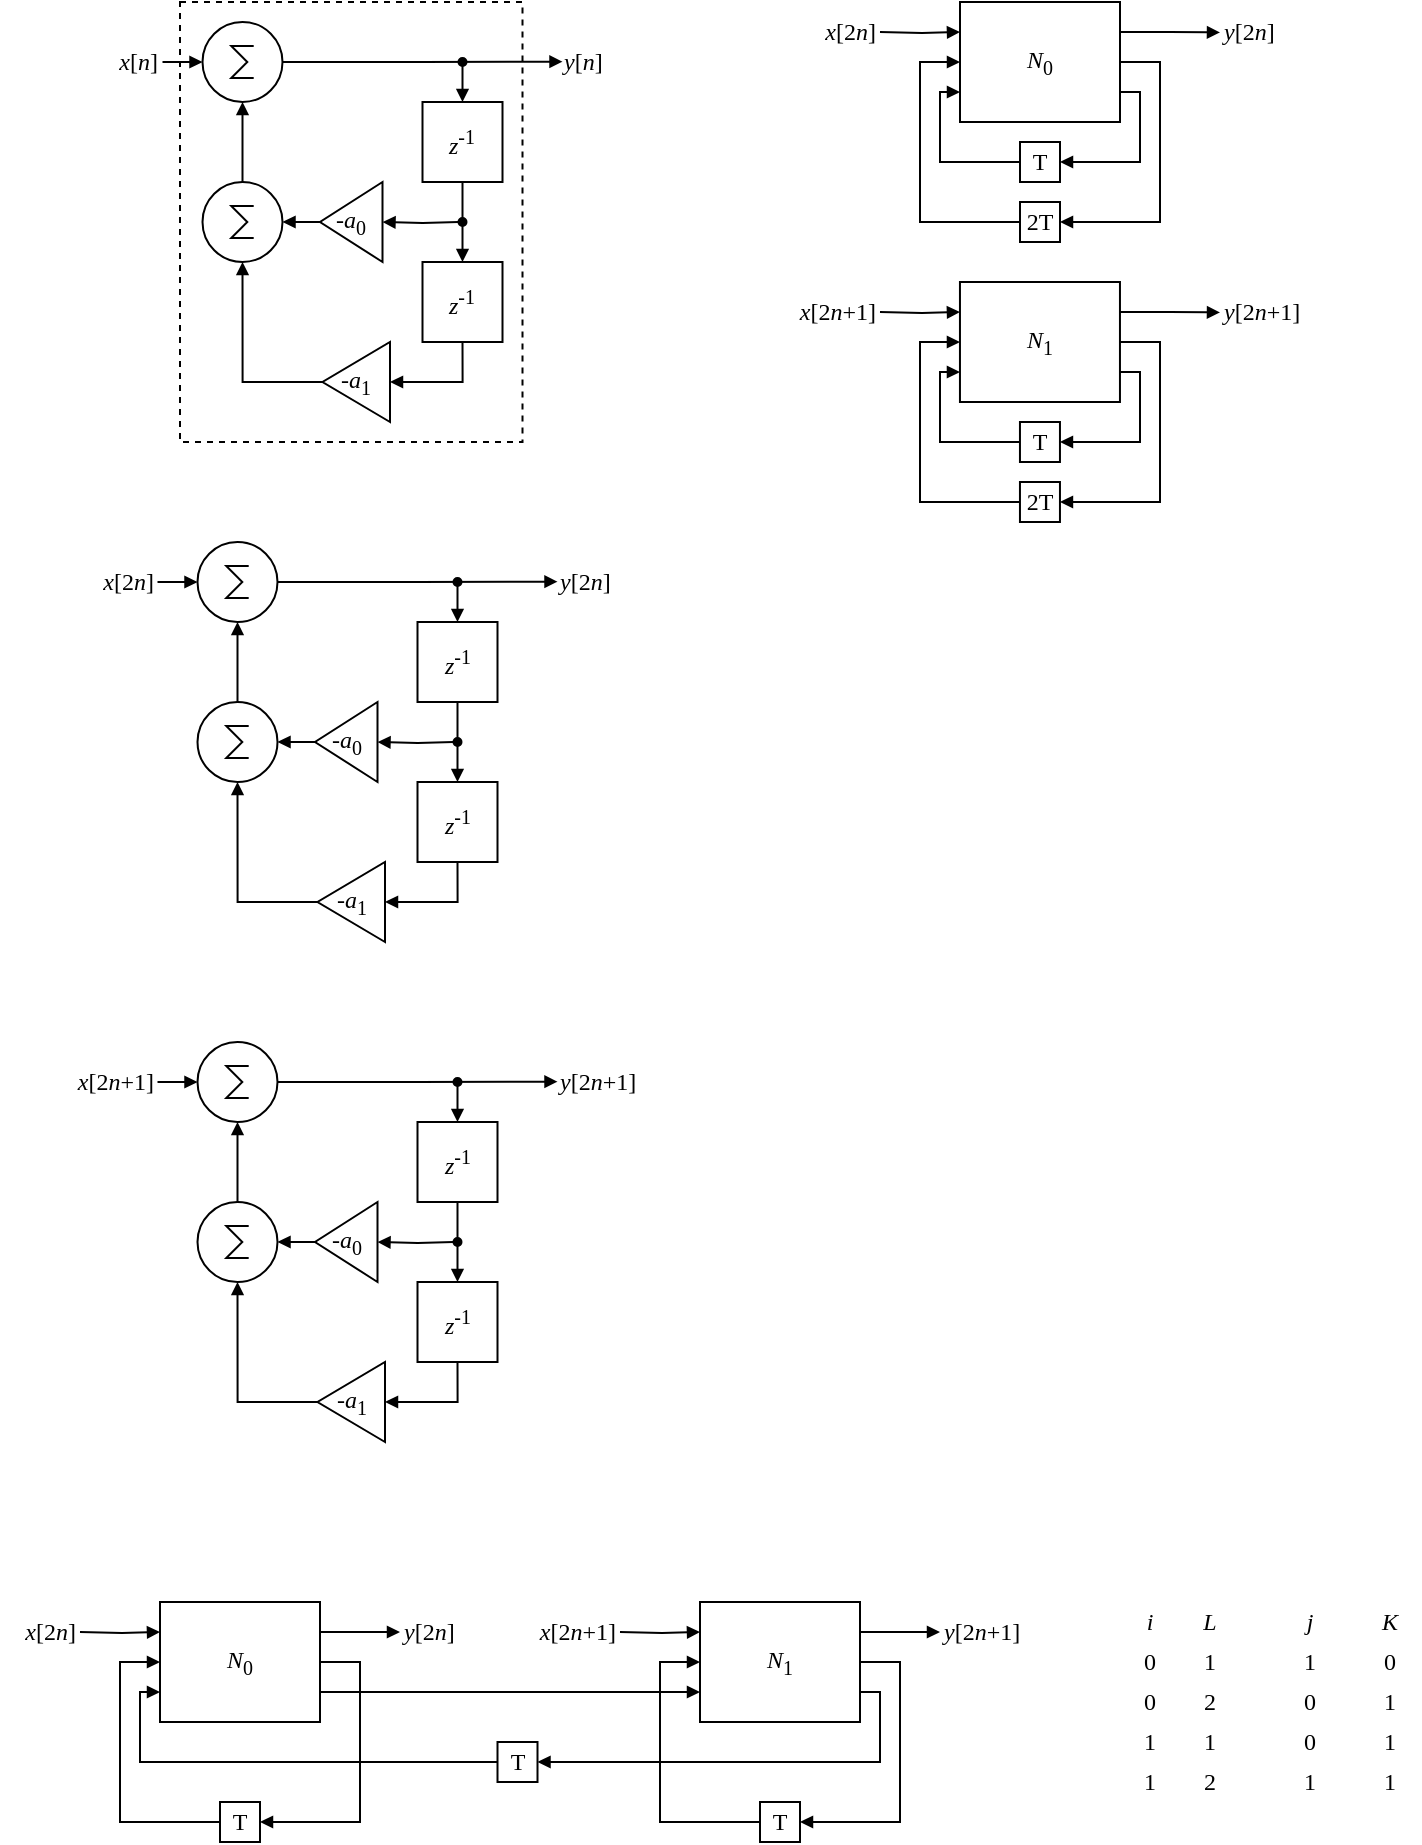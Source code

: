 <mxfile version="20.6.2" type="device"><diagram id="9ECZbM_-QNZM8Tff8JIW" name="Page-1"><mxGraphModel dx="677" dy="420" grid="1" gridSize="10" guides="1" tooltips="1" connect="1" arrows="1" fold="1" page="1" pageScale="1" pageWidth="827" pageHeight="1169" math="0" shadow="0"><root><mxCell id="0"/><mxCell id="1" parent="0"/><mxCell id="lQVeoUkttekVX660ztGz-26" value="" style="rounded=0;whiteSpace=wrap;html=1;fontFamily=Times New Roman;dashed=1;fillColor=none;fontStyle=0" parent="1" vertex="1"><mxGeometry x="170" y="40" width="171.25" height="220" as="geometry"/></mxCell><mxCell id="lQVeoUkttekVX660ztGz-17" style="edgeStyle=orthogonalEdgeStyle;rounded=0;orthogonalLoop=1;jettySize=auto;html=1;exitX=1;exitY=0.5;exitDx=0;exitDy=0;entryX=0.5;entryY=0;entryDx=0;entryDy=0;entryPerimeter=0;fontFamily=Times New Roman;endArrow=block;endFill=1;endSize=4;" parent="1" edge="1"><mxGeometry relative="1" as="geometry"><mxPoint x="380" y="210" as="sourcePoint"/></mxGeometry></mxCell><mxCell id="lQVeoUkttekVX660ztGz-22" style="edgeStyle=orthogonalEdgeStyle;rounded=0;orthogonalLoop=1;jettySize=auto;html=1;entryX=0;entryY=0.5;entryDx=0;entryDy=0;fontFamily=Times New Roman;endArrow=block;endFill=1;endSize=4;startArrow=none;startFill=0;startSize=4;entryPerimeter=0;fontStyle=0" parent="1" target="r8O10wfqFWjREUCrx11Q-26" edge="1"><mxGeometry relative="1" as="geometry"><mxPoint x="161.25" y="70" as="sourcePoint"/><mxPoint x="161.25" y="70.0" as="targetPoint"/></mxGeometry></mxCell><mxCell id="lQVeoUkttekVX660ztGz-24" value="&lt;font face=&quot;Georgia&quot;&gt;&lt;i&gt;x&lt;/i&gt;[&lt;i&gt;n&lt;/i&gt;]&lt;/font&gt;" style="text;html=1;strokeColor=none;fillColor=none;align=right;verticalAlign=middle;whiteSpace=wrap;rounded=0;fontFamily=Times New Roman;fontStyle=0" parent="1" vertex="1"><mxGeometry x="121.25" y="60" width="40" height="20" as="geometry"/></mxCell><mxCell id="lQVeoUkttekVX660ztGz-25" value="&lt;font face=&quot;Georgia&quot;&gt;&lt;i&gt;y&lt;/i&gt;[&lt;i&gt;n&lt;/i&gt;]&lt;/font&gt;" style="text;html=1;strokeColor=none;fillColor=none;align=left;verticalAlign=middle;whiteSpace=wrap;rounded=0;fontFamily=Times New Roman;fontStyle=0" parent="1" vertex="1"><mxGeometry x="360" y="60" width="40" height="20" as="geometry"/></mxCell><mxCell id="r8O10wfqFWjREUCrx11Q-11" style="edgeStyle=orthogonalEdgeStyle;rounded=0;orthogonalLoop=1;jettySize=auto;html=1;entryX=0;entryY=0.5;entryDx=0;entryDy=0;fontFamily=Times New Roman;endArrow=block;endFill=1;endSize=4;startArrow=oval;startFill=1;startSize=4;fontStyle=0" parent="1" target="r8O10wfqFWjREUCrx11Q-18" edge="1"><mxGeometry relative="1" as="geometry"><mxPoint x="311.25" y="150" as="sourcePoint"/><mxPoint x="151.25" y="260" as="targetPoint"/></mxGeometry></mxCell><mxCell id="r8O10wfqFWjREUCrx11Q-27" style="edgeStyle=orthogonalEdgeStyle;rounded=0;orthogonalLoop=1;jettySize=auto;html=1;exitX=0.5;exitY=0;exitDx=0;exitDy=0;exitPerimeter=0;entryX=0.5;entryY=1;entryDx=0;entryDy=0;entryPerimeter=0;endArrow=block;endFill=1;startSize=4;endSize=4;fontStyle=0" parent="1" source="r8O10wfqFWjREUCrx11Q-16" target="r8O10wfqFWjREUCrx11Q-26" edge="1"><mxGeometry relative="1" as="geometry"/></mxCell><mxCell id="r8O10wfqFWjREUCrx11Q-16" value="" style="verticalLabelPosition=bottom;shadow=0;dashed=0;align=center;html=1;verticalAlign=top;shape=mxgraph.electrical.abstract.sum;fontStyle=0" parent="1" vertex="1"><mxGeometry x="181.25" y="130" width="40" height="40" as="geometry"/></mxCell><mxCell id="r8O10wfqFWjREUCrx11Q-21" style="edgeStyle=orthogonalEdgeStyle;rounded=0;orthogonalLoop=1;jettySize=auto;html=1;exitX=0.5;exitY=1;exitDx=0;exitDy=0;entryX=0.5;entryY=0;entryDx=0;entryDy=0;endArrow=block;endFill=1;endSize=4;startSize=4;fontStyle=0" parent="1" source="r8O10wfqFWjREUCrx11Q-17" target="r8O10wfqFWjREUCrx11Q-20" edge="1"><mxGeometry relative="1" as="geometry"/></mxCell><mxCell id="r8O10wfqFWjREUCrx11Q-17" value="&lt;font face=&quot;Georgia&quot;&gt;&lt;i style=&quot;&quot;&gt;z&lt;/i&gt;&lt;sup style=&quot;&quot;&gt;-1&lt;/sup&gt;&lt;/font&gt;" style="rounded=0;whiteSpace=wrap;html=1;fontStyle=0" parent="1" vertex="1"><mxGeometry x="291.25" y="90" width="40" height="40" as="geometry"/></mxCell><mxCell id="r8O10wfqFWjREUCrx11Q-23" style="edgeStyle=orthogonalEdgeStyle;rounded=0;orthogonalLoop=1;jettySize=auto;html=1;exitX=1;exitY=0.5;exitDx=0;exitDy=0;entryX=1;entryY=0.5;entryDx=0;entryDy=0;entryPerimeter=0;endArrow=block;endFill=1;startSize=4;endSize=4;fontStyle=0" parent="1" source="r8O10wfqFWjREUCrx11Q-18" target="r8O10wfqFWjREUCrx11Q-16" edge="1"><mxGeometry relative="1" as="geometry"/></mxCell><mxCell id="r8O10wfqFWjREUCrx11Q-18" value="&lt;font face=&quot;Georgia&quot;&gt;&lt;i style=&quot;&quot;&gt;-a&lt;/i&gt;&lt;sub style=&quot;&quot;&gt;0&lt;/sub&gt;&lt;/font&gt;" style="triangle;whiteSpace=wrap;html=1;direction=west;fontStyle=0" parent="1" vertex="1"><mxGeometry x="240" y="130" width="31.25" height="40" as="geometry"/></mxCell><mxCell id="r8O10wfqFWjREUCrx11Q-25" style="edgeStyle=orthogonalEdgeStyle;rounded=0;orthogonalLoop=1;jettySize=auto;html=1;exitX=1;exitY=0.5;exitDx=0;exitDy=0;entryX=0.5;entryY=1;entryDx=0;entryDy=0;entryPerimeter=0;endArrow=block;endFill=1;startSize=4;endSize=4;fontStyle=0" parent="1" source="r8O10wfqFWjREUCrx11Q-19" target="r8O10wfqFWjREUCrx11Q-16" edge="1"><mxGeometry relative="1" as="geometry"/></mxCell><mxCell id="r8O10wfqFWjREUCrx11Q-19" value="&lt;font face=&quot;Georgia&quot;&gt;&lt;i style=&quot;&quot;&gt;-a&lt;/i&gt;&lt;sub style=&quot;&quot;&gt;1&lt;/sub&gt;&lt;/font&gt;" style="triangle;whiteSpace=wrap;html=1;direction=west;fontStyle=0" parent="1" vertex="1"><mxGeometry x="241.25" y="210" width="33.75" height="40" as="geometry"/></mxCell><mxCell id="r8O10wfqFWjREUCrx11Q-24" style="edgeStyle=orthogonalEdgeStyle;rounded=0;orthogonalLoop=1;jettySize=auto;html=1;exitX=0.5;exitY=1;exitDx=0;exitDy=0;entryX=0;entryY=0.5;entryDx=0;entryDy=0;endArrow=block;endFill=1;startSize=4;endSize=4;fontStyle=0" parent="1" source="r8O10wfqFWjREUCrx11Q-20" target="r8O10wfqFWjREUCrx11Q-19" edge="1"><mxGeometry relative="1" as="geometry"/></mxCell><mxCell id="r8O10wfqFWjREUCrx11Q-20" value="&lt;font face=&quot;Georgia&quot;&gt;&lt;i style=&quot;&quot;&gt;z&lt;/i&gt;&lt;sup style=&quot;&quot;&gt;-1&lt;/sup&gt;&lt;/font&gt;" style="rounded=0;whiteSpace=wrap;html=1;fontStyle=0" parent="1" vertex="1"><mxGeometry x="291.25" y="170" width="40" height="40" as="geometry"/></mxCell><mxCell id="r8O10wfqFWjREUCrx11Q-28" style="edgeStyle=orthogonalEdgeStyle;rounded=0;orthogonalLoop=1;jettySize=auto;html=1;exitX=1;exitY=0.5;exitDx=0;exitDy=0;exitPerimeter=0;endArrow=block;endFill=1;startSize=4;endSize=4;fontStyle=0" parent="1" source="r8O10wfqFWjREUCrx11Q-26" edge="1"><mxGeometry relative="1" as="geometry"><mxPoint x="361.25" y="69.824" as="targetPoint"/></mxGeometry></mxCell><mxCell id="r8O10wfqFWjREUCrx11Q-26" value="" style="verticalLabelPosition=bottom;shadow=0;dashed=0;align=center;html=1;verticalAlign=top;shape=mxgraph.electrical.abstract.sum;fontStyle=0" parent="1" vertex="1"><mxGeometry x="181.25" y="50" width="40" height="40" as="geometry"/></mxCell><mxCell id="r8O10wfqFWjREUCrx11Q-29" style="edgeStyle=orthogonalEdgeStyle;rounded=0;orthogonalLoop=1;jettySize=auto;html=1;entryX=0.5;entryY=0;entryDx=0;entryDy=0;fontFamily=Times New Roman;endArrow=block;endFill=1;endSize=4;startArrow=oval;startFill=1;startSize=4;fontStyle=0" parent="1" target="r8O10wfqFWjREUCrx11Q-17" edge="1"><mxGeometry relative="1" as="geometry"><mxPoint x="311.25" y="70" as="sourcePoint"/><mxPoint x="281.25" y="160" as="targetPoint"/></mxGeometry></mxCell><mxCell id="r8O10wfqFWjREUCrx11Q-31" style="edgeStyle=orthogonalEdgeStyle;rounded=0;orthogonalLoop=1;jettySize=auto;html=1;entryX=0;entryY=0.5;entryDx=0;entryDy=0;fontFamily=Times New Roman;endArrow=block;endFill=1;endSize=4;startArrow=none;startFill=0;startSize=4;entryPerimeter=0;" parent="1" target="r8O10wfqFWjREUCrx11Q-46" edge="1"><mxGeometry relative="1" as="geometry"><mxPoint x="158.75" y="330" as="sourcePoint"/><mxPoint x="158.75" y="330.0" as="targetPoint"/></mxGeometry></mxCell><mxCell id="r8O10wfqFWjREUCrx11Q-32" value="&lt;font face=&quot;Georgia&quot;&gt;&lt;i style=&quot;&quot;&gt;x&lt;/i&gt;[2&lt;i style=&quot;&quot;&gt;n&lt;/i&gt;]&lt;/font&gt;" style="text;html=1;strokeColor=none;fillColor=none;align=right;verticalAlign=middle;whiteSpace=wrap;rounded=0;fontFamily=Times New Roman;" parent="1" vertex="1"><mxGeometry x="118.75" y="320" width="40" height="20" as="geometry"/></mxCell><mxCell id="r8O10wfqFWjREUCrx11Q-33" value="&lt;font face=&quot;Georgia&quot;&gt;&lt;i&gt;y&lt;/i&gt;[2&lt;i&gt;n&lt;/i&gt;]&lt;/font&gt;" style="text;html=1;strokeColor=none;fillColor=none;align=left;verticalAlign=middle;whiteSpace=wrap;rounded=0;fontFamily=Times New Roman;" parent="1" vertex="1"><mxGeometry x="357.5" y="320" width="40" height="20" as="geometry"/></mxCell><mxCell id="r8O10wfqFWjREUCrx11Q-34" style="edgeStyle=orthogonalEdgeStyle;rounded=0;orthogonalLoop=1;jettySize=auto;html=1;entryX=0;entryY=0.5;entryDx=0;entryDy=0;fontFamily=Times New Roman;endArrow=block;endFill=1;endSize=4;startArrow=oval;startFill=1;startSize=4;" parent="1" target="r8O10wfqFWjREUCrx11Q-40" edge="1"><mxGeometry relative="1" as="geometry"><mxPoint x="308.75" y="410" as="sourcePoint"/><mxPoint x="148.75" y="520" as="targetPoint"/></mxGeometry></mxCell><mxCell id="r8O10wfqFWjREUCrx11Q-35" style="edgeStyle=orthogonalEdgeStyle;rounded=0;orthogonalLoop=1;jettySize=auto;html=1;exitX=0.5;exitY=0;exitDx=0;exitDy=0;exitPerimeter=0;entryX=0.5;entryY=1;entryDx=0;entryDy=0;entryPerimeter=0;endArrow=block;endFill=1;startSize=4;endSize=4;" parent="1" source="r8O10wfqFWjREUCrx11Q-36" target="r8O10wfqFWjREUCrx11Q-46" edge="1"><mxGeometry relative="1" as="geometry"/></mxCell><mxCell id="r8O10wfqFWjREUCrx11Q-36" value="" style="verticalLabelPosition=bottom;shadow=0;dashed=0;align=center;html=1;verticalAlign=top;shape=mxgraph.electrical.abstract.sum;" parent="1" vertex="1"><mxGeometry x="178.75" y="390" width="40" height="40" as="geometry"/></mxCell><mxCell id="r8O10wfqFWjREUCrx11Q-37" style="edgeStyle=orthogonalEdgeStyle;rounded=0;orthogonalLoop=1;jettySize=auto;html=1;exitX=0.5;exitY=1;exitDx=0;exitDy=0;entryX=0.5;entryY=0;entryDx=0;entryDy=0;endArrow=block;endFill=1;endSize=4;startSize=4;" parent="1" source="r8O10wfqFWjREUCrx11Q-38" target="r8O10wfqFWjREUCrx11Q-44" edge="1"><mxGeometry relative="1" as="geometry"/></mxCell><mxCell id="r8O10wfqFWjREUCrx11Q-38" value="&lt;font face=&quot;Georgia&quot;&gt;&lt;i style=&quot;&quot;&gt;z&lt;/i&gt;&lt;sup style=&quot;&quot;&gt;-1&lt;/sup&gt;&lt;/font&gt;" style="rounded=0;whiteSpace=wrap;html=1;" parent="1" vertex="1"><mxGeometry x="288.75" y="350" width="40" height="40" as="geometry"/></mxCell><mxCell id="r8O10wfqFWjREUCrx11Q-39" style="edgeStyle=orthogonalEdgeStyle;rounded=0;orthogonalLoop=1;jettySize=auto;html=1;exitX=1;exitY=0.5;exitDx=0;exitDy=0;entryX=1;entryY=0.5;entryDx=0;entryDy=0;entryPerimeter=0;endArrow=block;endFill=1;startSize=4;endSize=4;" parent="1" source="r8O10wfqFWjREUCrx11Q-40" target="r8O10wfqFWjREUCrx11Q-36" edge="1"><mxGeometry relative="1" as="geometry"/></mxCell><mxCell id="r8O10wfqFWjREUCrx11Q-40" value="&lt;font face=&quot;Georgia&quot;&gt;&lt;i style=&quot;&quot;&gt;-a&lt;/i&gt;&lt;sub style=&quot;&quot;&gt;0&lt;/sub&gt;&lt;/font&gt;" style="triangle;whiteSpace=wrap;html=1;direction=west;" parent="1" vertex="1"><mxGeometry x="237.5" y="390" width="31.25" height="40" as="geometry"/></mxCell><mxCell id="r8O10wfqFWjREUCrx11Q-41" style="edgeStyle=orthogonalEdgeStyle;rounded=0;orthogonalLoop=1;jettySize=auto;html=1;exitX=1;exitY=0.5;exitDx=0;exitDy=0;entryX=0.5;entryY=1;entryDx=0;entryDy=0;entryPerimeter=0;endArrow=block;endFill=1;startSize=4;endSize=4;" parent="1" source="r8O10wfqFWjREUCrx11Q-42" target="r8O10wfqFWjREUCrx11Q-36" edge="1"><mxGeometry relative="1" as="geometry"/></mxCell><mxCell id="r8O10wfqFWjREUCrx11Q-42" value="&lt;font face=&quot;Georgia&quot;&gt;&lt;i style=&quot;&quot;&gt;-a&lt;/i&gt;&lt;sub style=&quot;&quot;&gt;1&lt;/sub&gt;&lt;/font&gt;" style="triangle;whiteSpace=wrap;html=1;direction=west;" parent="1" vertex="1"><mxGeometry x="238.75" y="470" width="33.75" height="40" as="geometry"/></mxCell><mxCell id="r8O10wfqFWjREUCrx11Q-43" style="edgeStyle=orthogonalEdgeStyle;rounded=0;orthogonalLoop=1;jettySize=auto;html=1;exitX=0.5;exitY=1;exitDx=0;exitDy=0;entryX=0;entryY=0.5;entryDx=0;entryDy=0;endArrow=block;endFill=1;startSize=4;endSize=4;" parent="1" source="r8O10wfqFWjREUCrx11Q-44" target="r8O10wfqFWjREUCrx11Q-42" edge="1"><mxGeometry relative="1" as="geometry"/></mxCell><mxCell id="r8O10wfqFWjREUCrx11Q-44" value="&lt;font face=&quot;Georgia&quot;&gt;&lt;i style=&quot;&quot;&gt;z&lt;/i&gt;&lt;sup style=&quot;&quot;&gt;-1&lt;/sup&gt;&lt;/font&gt;" style="rounded=0;whiteSpace=wrap;html=1;" parent="1" vertex="1"><mxGeometry x="288.75" y="430" width="40" height="40" as="geometry"/></mxCell><mxCell id="r8O10wfqFWjREUCrx11Q-45" style="edgeStyle=orthogonalEdgeStyle;rounded=0;orthogonalLoop=1;jettySize=auto;html=1;exitX=1;exitY=0.5;exitDx=0;exitDy=0;exitPerimeter=0;endArrow=block;endFill=1;startSize=4;endSize=4;" parent="1" source="r8O10wfqFWjREUCrx11Q-46" edge="1"><mxGeometry relative="1" as="geometry"><mxPoint x="358.75" y="329.824" as="targetPoint"/></mxGeometry></mxCell><mxCell id="r8O10wfqFWjREUCrx11Q-46" value="" style="verticalLabelPosition=bottom;shadow=0;dashed=0;align=center;html=1;verticalAlign=top;shape=mxgraph.electrical.abstract.sum;" parent="1" vertex="1"><mxGeometry x="178.75" y="310" width="40" height="40" as="geometry"/></mxCell><mxCell id="r8O10wfqFWjREUCrx11Q-47" style="edgeStyle=orthogonalEdgeStyle;rounded=0;orthogonalLoop=1;jettySize=auto;html=1;entryX=0.5;entryY=0;entryDx=0;entryDy=0;fontFamily=Times New Roman;endArrow=block;endFill=1;endSize=4;startArrow=oval;startFill=1;startSize=4;" parent="1" target="r8O10wfqFWjREUCrx11Q-38" edge="1"><mxGeometry relative="1" as="geometry"><mxPoint x="308.75" y="330" as="sourcePoint"/><mxPoint x="278.75" y="420" as="targetPoint"/></mxGeometry></mxCell><mxCell id="r8O10wfqFWjREUCrx11Q-48" style="edgeStyle=orthogonalEdgeStyle;rounded=0;orthogonalLoop=1;jettySize=auto;html=1;entryX=0;entryY=0.5;entryDx=0;entryDy=0;fontFamily=Times New Roman;endArrow=block;endFill=1;endSize=4;startArrow=none;startFill=0;startSize=4;entryPerimeter=0;" parent="1" target="r8O10wfqFWjREUCrx11Q-63" edge="1"><mxGeometry relative="1" as="geometry"><mxPoint x="158.75" y="580" as="sourcePoint"/><mxPoint x="158.75" y="580" as="targetPoint"/></mxGeometry></mxCell><mxCell id="r8O10wfqFWjREUCrx11Q-49" value="&lt;font face=&quot;Georgia&quot;&gt;&lt;i&gt;x&lt;/i&gt;[2&lt;i&gt;n&lt;/i&gt;+1]&lt;/font&gt;" style="text;html=1;strokeColor=none;fillColor=none;align=right;verticalAlign=middle;whiteSpace=wrap;rounded=0;fontFamily=Times New Roman;" parent="1" vertex="1"><mxGeometry x="118.75" y="570" width="40" height="20" as="geometry"/></mxCell><mxCell id="r8O10wfqFWjREUCrx11Q-50" value="&lt;font face=&quot;Georgia&quot;&gt;&lt;i&gt;y&lt;/i&gt;[2&lt;i&gt;n&lt;/i&gt;+1]&lt;/font&gt;" style="text;html=1;strokeColor=none;fillColor=none;align=left;verticalAlign=middle;whiteSpace=wrap;rounded=0;fontFamily=Times New Roman;" parent="1" vertex="1"><mxGeometry x="357.5" y="570" width="40" height="20" as="geometry"/></mxCell><mxCell id="r8O10wfqFWjREUCrx11Q-51" style="edgeStyle=orthogonalEdgeStyle;rounded=0;orthogonalLoop=1;jettySize=auto;html=1;entryX=0;entryY=0.5;entryDx=0;entryDy=0;fontFamily=Times New Roman;endArrow=block;endFill=1;endSize=4;startArrow=oval;startFill=1;startSize=4;" parent="1" target="r8O10wfqFWjREUCrx11Q-57" edge="1"><mxGeometry relative="1" as="geometry"><mxPoint x="308.75" y="660.0" as="sourcePoint"/><mxPoint x="148.75" y="770" as="targetPoint"/></mxGeometry></mxCell><mxCell id="r8O10wfqFWjREUCrx11Q-52" style="edgeStyle=orthogonalEdgeStyle;rounded=0;orthogonalLoop=1;jettySize=auto;html=1;exitX=0.5;exitY=0;exitDx=0;exitDy=0;exitPerimeter=0;entryX=0.5;entryY=1;entryDx=0;entryDy=0;entryPerimeter=0;endArrow=block;endFill=1;startSize=4;endSize=4;" parent="1" source="r8O10wfqFWjREUCrx11Q-53" target="r8O10wfqFWjREUCrx11Q-63" edge="1"><mxGeometry relative="1" as="geometry"/></mxCell><mxCell id="r8O10wfqFWjREUCrx11Q-53" value="" style="verticalLabelPosition=bottom;shadow=0;dashed=0;align=center;html=1;verticalAlign=top;shape=mxgraph.electrical.abstract.sum;" parent="1" vertex="1"><mxGeometry x="178.75" y="640" width="40" height="40" as="geometry"/></mxCell><mxCell id="r8O10wfqFWjREUCrx11Q-54" style="edgeStyle=orthogonalEdgeStyle;rounded=0;orthogonalLoop=1;jettySize=auto;html=1;exitX=0.5;exitY=1;exitDx=0;exitDy=0;entryX=0.5;entryY=0;entryDx=0;entryDy=0;endArrow=block;endFill=1;endSize=4;startSize=4;" parent="1" source="r8O10wfqFWjREUCrx11Q-55" target="r8O10wfqFWjREUCrx11Q-61" edge="1"><mxGeometry relative="1" as="geometry"/></mxCell><mxCell id="r8O10wfqFWjREUCrx11Q-55" value="&lt;font face=&quot;Georgia&quot;&gt;&lt;i style=&quot;&quot;&gt;z&lt;/i&gt;&lt;sup style=&quot;&quot;&gt;-1&lt;/sup&gt;&lt;/font&gt;" style="rounded=0;whiteSpace=wrap;html=1;" parent="1" vertex="1"><mxGeometry x="288.75" y="600" width="40" height="40" as="geometry"/></mxCell><mxCell id="r8O10wfqFWjREUCrx11Q-56" style="edgeStyle=orthogonalEdgeStyle;rounded=0;orthogonalLoop=1;jettySize=auto;html=1;exitX=1;exitY=0.5;exitDx=0;exitDy=0;entryX=1;entryY=0.5;entryDx=0;entryDy=0;entryPerimeter=0;endArrow=block;endFill=1;startSize=4;endSize=4;" parent="1" source="r8O10wfqFWjREUCrx11Q-57" target="r8O10wfqFWjREUCrx11Q-53" edge="1"><mxGeometry relative="1" as="geometry"/></mxCell><mxCell id="r8O10wfqFWjREUCrx11Q-57" value="&lt;font face=&quot;Georgia&quot;&gt;&lt;i style=&quot;&quot;&gt;-a&lt;/i&gt;&lt;sub style=&quot;&quot;&gt;0&lt;/sub&gt;&lt;/font&gt;" style="triangle;whiteSpace=wrap;html=1;direction=west;" parent="1" vertex="1"><mxGeometry x="237.5" y="640" width="31.25" height="40" as="geometry"/></mxCell><mxCell id="r8O10wfqFWjREUCrx11Q-58" style="edgeStyle=orthogonalEdgeStyle;rounded=0;orthogonalLoop=1;jettySize=auto;html=1;exitX=1;exitY=0.5;exitDx=0;exitDy=0;entryX=0.5;entryY=1;entryDx=0;entryDy=0;entryPerimeter=0;endArrow=block;endFill=1;startSize=4;endSize=4;" parent="1" source="r8O10wfqFWjREUCrx11Q-59" target="r8O10wfqFWjREUCrx11Q-53" edge="1"><mxGeometry relative="1" as="geometry"/></mxCell><mxCell id="r8O10wfqFWjREUCrx11Q-59" value="&lt;font face=&quot;Times New Roman&quot;&gt;&lt;i&gt;-a&lt;/i&gt;&lt;sub&gt;1&lt;/sub&gt;&lt;/font&gt;" style="triangle;whiteSpace=wrap;html=1;direction=west;" parent="1" vertex="1"><mxGeometry x="238.75" y="720" width="33.75" height="40" as="geometry"/></mxCell><mxCell id="r8O10wfqFWjREUCrx11Q-60" style="edgeStyle=orthogonalEdgeStyle;rounded=0;orthogonalLoop=1;jettySize=auto;html=1;exitX=0.5;exitY=1;exitDx=0;exitDy=0;entryX=0;entryY=0.5;entryDx=0;entryDy=0;endArrow=block;endFill=1;startSize=4;endSize=4;" parent="1" source="r8O10wfqFWjREUCrx11Q-61" target="r8O10wfqFWjREUCrx11Q-59" edge="1"><mxGeometry relative="1" as="geometry"/></mxCell><mxCell id="r8O10wfqFWjREUCrx11Q-61" value="&lt;font face=&quot;Georgia&quot;&gt;&lt;i style=&quot;&quot;&gt;z&lt;/i&gt;&lt;sup style=&quot;&quot;&gt;-1&lt;/sup&gt;&lt;/font&gt;" style="rounded=0;whiteSpace=wrap;html=1;" parent="1" vertex="1"><mxGeometry x="288.75" y="680" width="40" height="40" as="geometry"/></mxCell><mxCell id="r8O10wfqFWjREUCrx11Q-62" style="edgeStyle=orthogonalEdgeStyle;rounded=0;orthogonalLoop=1;jettySize=auto;html=1;exitX=1;exitY=0.5;exitDx=0;exitDy=0;exitPerimeter=0;endArrow=block;endFill=1;startSize=4;endSize=4;" parent="1" source="r8O10wfqFWjREUCrx11Q-63" edge="1"><mxGeometry relative="1" as="geometry"><mxPoint x="358.75" y="579.824" as="targetPoint"/></mxGeometry></mxCell><mxCell id="r8O10wfqFWjREUCrx11Q-63" value="" style="verticalLabelPosition=bottom;shadow=0;dashed=0;align=center;html=1;verticalAlign=top;shape=mxgraph.electrical.abstract.sum;" parent="1" vertex="1"><mxGeometry x="178.75" y="560" width="40" height="40" as="geometry"/></mxCell><mxCell id="r8O10wfqFWjREUCrx11Q-64" style="edgeStyle=orthogonalEdgeStyle;rounded=0;orthogonalLoop=1;jettySize=auto;html=1;entryX=0.5;entryY=0;entryDx=0;entryDy=0;fontFamily=Times New Roman;endArrow=block;endFill=1;endSize=4;startArrow=oval;startFill=1;startSize=4;" parent="1" target="r8O10wfqFWjREUCrx11Q-55" edge="1"><mxGeometry relative="1" as="geometry"><mxPoint x="308.75" y="580" as="sourcePoint"/><mxPoint x="278.75" y="670" as="targetPoint"/></mxGeometry></mxCell><mxCell id="r8O10wfqFWjREUCrx11Q-65" value="&lt;i&gt;i&lt;/i&gt;" style="text;html=1;strokeColor=none;fillColor=none;align=center;verticalAlign=middle;whiteSpace=wrap;rounded=0;fontFamily=Georgia;" parent="1" vertex="1"><mxGeometry x="639.98" y="840" width="30" height="20" as="geometry"/></mxCell><mxCell id="r8O10wfqFWjREUCrx11Q-66" value="&lt;i&gt;L&lt;/i&gt;" style="text;html=1;strokeColor=none;fillColor=none;align=center;verticalAlign=middle;whiteSpace=wrap;rounded=0;fontFamily=Georgia;" parent="1" vertex="1"><mxGeometry x="669.98" y="840" width="30" height="20" as="geometry"/></mxCell><mxCell id="r8O10wfqFWjREUCrx11Q-67" value="&lt;i&gt;j&lt;/i&gt;" style="text;html=1;strokeColor=none;fillColor=none;align=center;verticalAlign=middle;whiteSpace=wrap;rounded=0;fontFamily=Georgia;" parent="1" vertex="1"><mxGeometry x="719.98" y="840" width="30" height="20" as="geometry"/></mxCell><mxCell id="r8O10wfqFWjREUCrx11Q-69" value="&lt;i&gt;K&lt;/i&gt;" style="text;html=1;strokeColor=none;fillColor=none;align=center;verticalAlign=middle;whiteSpace=wrap;rounded=0;fontFamily=Georgia;" parent="1" vertex="1"><mxGeometry x="759.98" y="840" width="30" height="20" as="geometry"/></mxCell><mxCell id="r8O10wfqFWjREUCrx11Q-70" value="0" style="text;html=1;strokeColor=none;fillColor=none;align=center;verticalAlign=middle;whiteSpace=wrap;rounded=0;fontFamily=Georgia;" parent="1" vertex="1"><mxGeometry x="639.98" y="860" width="30" height="20" as="geometry"/></mxCell><mxCell id="r8O10wfqFWjREUCrx11Q-71" value="1" style="text;html=1;strokeColor=none;fillColor=none;align=center;verticalAlign=middle;whiteSpace=wrap;rounded=0;fontFamily=Georgia;" parent="1" vertex="1"><mxGeometry x="669.98" y="860" width="30" height="20" as="geometry"/></mxCell><mxCell id="r8O10wfqFWjREUCrx11Q-76" style="edgeStyle=orthogonalEdgeStyle;rounded=0;orthogonalLoop=1;jettySize=auto;html=1;exitX=1;exitY=0.75;exitDx=0;exitDy=0;entryX=1;entryY=0.5;entryDx=0;entryDy=0;fontFamily=Times New Roman;endArrow=block;endFill=1;startSize=4;endSize=4;" parent="1" source="r8O10wfqFWjREUCrx11Q-72" target="r8O10wfqFWjREUCrx11Q-74" edge="1"><mxGeometry relative="1" as="geometry"><Array as="points"><mxPoint x="650" y="85"/><mxPoint x="650" y="120"/></Array></mxGeometry></mxCell><mxCell id="r8O10wfqFWjREUCrx11Q-77" style="edgeStyle=orthogonalEdgeStyle;rounded=0;orthogonalLoop=1;jettySize=auto;html=1;exitX=1;exitY=0.5;exitDx=0;exitDy=0;entryX=1;entryY=0.5;entryDx=0;entryDy=0;fontFamily=Times New Roman;endArrow=block;endFill=1;startSize=4;endSize=4;" parent="1" source="r8O10wfqFWjREUCrx11Q-72" target="r8O10wfqFWjREUCrx11Q-75" edge="1"><mxGeometry relative="1" as="geometry"/></mxCell><mxCell id="r8O10wfqFWjREUCrx11Q-87" style="edgeStyle=orthogonalEdgeStyle;rounded=0;orthogonalLoop=1;jettySize=auto;html=1;exitX=1;exitY=0.25;exitDx=0;exitDy=0;fontFamily=Times New Roman;endArrow=block;endFill=1;startSize=4;endSize=4;" parent="1" source="r8O10wfqFWjREUCrx11Q-72" edge="1"><mxGeometry relative="1" as="geometry"><mxPoint x="690" y="55.222" as="targetPoint"/></mxGeometry></mxCell><mxCell id="r8O10wfqFWjREUCrx11Q-72" value="&lt;font face=&quot;Georgia&quot;&gt;&lt;i style=&quot;&quot;&gt;N&lt;/i&gt;&lt;sub style=&quot;&quot;&gt;0&lt;/sub&gt;&lt;/font&gt;" style="rounded=0;whiteSpace=wrap;html=1;" parent="1" vertex="1"><mxGeometry x="560" y="40" width="80" height="60" as="geometry"/></mxCell><mxCell id="r8O10wfqFWjREUCrx11Q-78" style="edgeStyle=orthogonalEdgeStyle;rounded=0;orthogonalLoop=1;jettySize=auto;html=1;exitX=0;exitY=0.5;exitDx=0;exitDy=0;entryX=0;entryY=0.75;entryDx=0;entryDy=0;fontFamily=Times New Roman;endArrow=block;endFill=1;startSize=4;endSize=4;" parent="1" source="r8O10wfqFWjREUCrx11Q-74" target="r8O10wfqFWjREUCrx11Q-72" edge="1"><mxGeometry relative="1" as="geometry"><Array as="points"><mxPoint x="550" y="120"/><mxPoint x="550" y="85"/></Array></mxGeometry></mxCell><mxCell id="r8O10wfqFWjREUCrx11Q-74" value="&lt;font face=&quot;Georgia&quot;&gt;T&lt;/font&gt;" style="rounded=0;whiteSpace=wrap;html=1;" parent="1" vertex="1"><mxGeometry x="590" y="110" width="20" height="20" as="geometry"/></mxCell><mxCell id="r8O10wfqFWjREUCrx11Q-79" style="edgeStyle=orthogonalEdgeStyle;rounded=0;orthogonalLoop=1;jettySize=auto;html=1;exitX=0;exitY=0.5;exitDx=0;exitDy=0;entryX=0;entryY=0.5;entryDx=0;entryDy=0;fontFamily=Times New Roman;endArrow=block;endFill=1;startSize=4;endSize=4;" parent="1" source="r8O10wfqFWjREUCrx11Q-75" target="r8O10wfqFWjREUCrx11Q-72" edge="1"><mxGeometry relative="1" as="geometry"/></mxCell><mxCell id="r8O10wfqFWjREUCrx11Q-75" value="&lt;font face=&quot;Georgia&quot;&gt;2T&lt;/font&gt;" style="rounded=0;whiteSpace=wrap;html=1;" parent="1" vertex="1"><mxGeometry x="590" y="140" width="20" height="20" as="geometry"/></mxCell><mxCell id="r8O10wfqFWjREUCrx11Q-80" style="edgeStyle=orthogonalEdgeStyle;rounded=0;orthogonalLoop=1;jettySize=auto;html=1;exitX=1;exitY=0.75;exitDx=0;exitDy=0;entryX=1;entryY=0.5;entryDx=0;entryDy=0;fontFamily=Times New Roman;endArrow=block;endFill=1;startSize=4;endSize=4;" parent="1" source="r8O10wfqFWjREUCrx11Q-82" target="r8O10wfqFWjREUCrx11Q-84" edge="1"><mxGeometry relative="1" as="geometry"><Array as="points"><mxPoint x="649.98" y="225"/><mxPoint x="649.98" y="260"/></Array></mxGeometry></mxCell><mxCell id="r8O10wfqFWjREUCrx11Q-81" style="edgeStyle=orthogonalEdgeStyle;rounded=0;orthogonalLoop=1;jettySize=auto;html=1;exitX=1;exitY=0.5;exitDx=0;exitDy=0;entryX=1;entryY=0.5;entryDx=0;entryDy=0;fontFamily=Times New Roman;endArrow=block;endFill=1;startSize=4;endSize=4;" parent="1" source="r8O10wfqFWjREUCrx11Q-82" target="r8O10wfqFWjREUCrx11Q-86" edge="1"><mxGeometry relative="1" as="geometry"/></mxCell><mxCell id="r8O10wfqFWjREUCrx11Q-88" style="edgeStyle=orthogonalEdgeStyle;rounded=0;orthogonalLoop=1;jettySize=auto;html=1;exitX=1;exitY=0.25;exitDx=0;exitDy=0;fontFamily=Times New Roman;endArrow=block;endFill=1;startSize=4;endSize=4;" parent="1" source="r8O10wfqFWjREUCrx11Q-82" edge="1"><mxGeometry relative="1" as="geometry"><mxPoint x="690" y="195.222" as="targetPoint"/></mxGeometry></mxCell><mxCell id="r8O10wfqFWjREUCrx11Q-82" value="&lt;font face=&quot;Georgia&quot;&gt;&lt;i style=&quot;&quot;&gt;N&lt;/i&gt;&lt;sub style=&quot;&quot;&gt;1&lt;/sub&gt;&lt;/font&gt;" style="rounded=0;whiteSpace=wrap;html=1;" parent="1" vertex="1"><mxGeometry x="559.98" y="180" width="80" height="60" as="geometry"/></mxCell><mxCell id="r8O10wfqFWjREUCrx11Q-83" style="edgeStyle=orthogonalEdgeStyle;rounded=0;orthogonalLoop=1;jettySize=auto;html=1;exitX=0;exitY=0.5;exitDx=0;exitDy=0;entryX=0;entryY=0.75;entryDx=0;entryDy=0;fontFamily=Times New Roman;endArrow=block;endFill=1;startSize=4;endSize=4;" parent="1" source="r8O10wfqFWjREUCrx11Q-84" target="r8O10wfqFWjREUCrx11Q-82" edge="1"><mxGeometry relative="1" as="geometry"><Array as="points"><mxPoint x="549.98" y="260"/><mxPoint x="549.98" y="225"/></Array></mxGeometry></mxCell><mxCell id="r8O10wfqFWjREUCrx11Q-84" value="&lt;font face=&quot;Georgia&quot;&gt;T&lt;/font&gt;" style="rounded=0;whiteSpace=wrap;html=1;" parent="1" vertex="1"><mxGeometry x="589.98" y="250" width="20" height="20" as="geometry"/></mxCell><mxCell id="r8O10wfqFWjREUCrx11Q-85" style="edgeStyle=orthogonalEdgeStyle;rounded=0;orthogonalLoop=1;jettySize=auto;html=1;exitX=0;exitY=0.5;exitDx=0;exitDy=0;entryX=0;entryY=0.5;entryDx=0;entryDy=0;fontFamily=Times New Roman;endArrow=block;endFill=1;startSize=4;endSize=4;" parent="1" source="r8O10wfqFWjREUCrx11Q-86" target="r8O10wfqFWjREUCrx11Q-82" edge="1"><mxGeometry relative="1" as="geometry"/></mxCell><mxCell id="r8O10wfqFWjREUCrx11Q-86" value="&lt;font face=&quot;Georgia&quot;&gt;2T&lt;/font&gt;" style="rounded=0;whiteSpace=wrap;html=1;" parent="1" vertex="1"><mxGeometry x="589.98" y="280" width="20" height="20" as="geometry"/></mxCell><mxCell id="r8O10wfqFWjREUCrx11Q-89" value="&lt;font face=&quot;Georgia&quot;&gt;&lt;i&gt;y&lt;/i&gt;[2&lt;i&gt;n&lt;/i&gt;]&lt;/font&gt;" style="text;html=1;strokeColor=none;fillColor=none;align=left;verticalAlign=middle;whiteSpace=wrap;rounded=0;fontFamily=Times New Roman;" parent="1" vertex="1"><mxGeometry x="690" y="40" width="40" height="30" as="geometry"/></mxCell><mxCell id="r8O10wfqFWjREUCrx11Q-90" value="&lt;font face=&quot;Georgia&quot;&gt;&lt;i&gt;y&lt;/i&gt;[2&lt;i&gt;n&lt;/i&gt;+1]&lt;/font&gt;" style="text;html=1;strokeColor=none;fillColor=none;align=left;verticalAlign=middle;whiteSpace=wrap;rounded=0;fontFamily=Times New Roman;" parent="1" vertex="1"><mxGeometry x="690" y="180" width="40" height="30" as="geometry"/></mxCell><mxCell id="r8O10wfqFWjREUCrx11Q-91" value="&lt;font face=&quot;Georgia&quot;&gt;&lt;i&gt;x&lt;/i&gt;[2&lt;i&gt;n&lt;/i&gt;]&lt;/font&gt;" style="text;html=1;strokeColor=none;fillColor=none;align=right;verticalAlign=middle;whiteSpace=wrap;rounded=0;fontFamily=Times New Roman;" parent="1" vertex="1"><mxGeometry x="480" y="40" width="40" height="30" as="geometry"/></mxCell><mxCell id="r8O10wfqFWjREUCrx11Q-92" value="&lt;font face=&quot;Georgia&quot;&gt;&lt;i&gt;x&lt;/i&gt;[2&lt;i&gt;n&lt;/i&gt;+1]&lt;/font&gt;" style="text;html=1;strokeColor=none;fillColor=none;align=right;verticalAlign=middle;whiteSpace=wrap;rounded=0;fontFamily=Times New Roman;" parent="1" vertex="1"><mxGeometry x="480" y="180" width="40" height="30" as="geometry"/></mxCell><mxCell id="r8O10wfqFWjREUCrx11Q-93" style="edgeStyle=orthogonalEdgeStyle;rounded=0;orthogonalLoop=1;jettySize=auto;html=1;endArrow=block;endFill=1;startSize=4;endSize=4;entryX=0;entryY=0.25;entryDx=0;entryDy=0;" parent="1" target="r8O10wfqFWjREUCrx11Q-72" edge="1"><mxGeometry relative="1" as="geometry"><mxPoint x="368.75" y="59.824" as="targetPoint"/><mxPoint x="520" y="55" as="sourcePoint"/></mxGeometry></mxCell><mxCell id="r8O10wfqFWjREUCrx11Q-94" style="edgeStyle=orthogonalEdgeStyle;rounded=0;orthogonalLoop=1;jettySize=auto;html=1;endArrow=block;endFill=1;startSize=4;endSize=4;entryX=0;entryY=0.25;entryDx=0;entryDy=0;" parent="1" target="r8O10wfqFWjREUCrx11Q-82" edge="1"><mxGeometry relative="1" as="geometry"><mxPoint x="545" y="189.44" as="targetPoint"/><mxPoint x="520" y="195" as="sourcePoint"/></mxGeometry></mxCell><mxCell id="r8O10wfqFWjREUCrx11Q-97" style="edgeStyle=orthogonalEdgeStyle;rounded=0;orthogonalLoop=1;jettySize=auto;html=1;exitX=1;exitY=0.25;exitDx=0;exitDy=0;fontFamily=Times New Roman;endArrow=block;endFill=1;startSize=4;endSize=4;" parent="1" source="r8O10wfqFWjREUCrx11Q-98" edge="1"><mxGeometry relative="1" as="geometry"><mxPoint x="280" y="855" as="targetPoint"/></mxGeometry></mxCell><mxCell id="r8O10wfqFWjREUCrx11Q-142" style="edgeStyle=orthogonalEdgeStyle;rounded=0;orthogonalLoop=1;jettySize=auto;html=1;exitX=1;exitY=0.75;exitDx=0;exitDy=0;entryX=0;entryY=0.75;entryDx=0;entryDy=0;fontFamily=Times New Roman;endArrow=block;endFill=1;startSize=4;endSize=4;" parent="1" source="r8O10wfqFWjREUCrx11Q-98" target="r8O10wfqFWjREUCrx11Q-106" edge="1"><mxGeometry relative="1" as="geometry"/></mxCell><mxCell id="r8O10wfqFWjREUCrx11Q-98" value="&lt;font face=&quot;Georgia&quot;&gt;&lt;i style=&quot;&quot;&gt;N&lt;/i&gt;&lt;sub style=&quot;&quot;&gt;0&lt;/sub&gt;&lt;/font&gt;" style="rounded=0;whiteSpace=wrap;html=1;" parent="1" vertex="1"><mxGeometry x="160" y="840" width="80" height="60" as="geometry"/></mxCell><mxCell id="r8O10wfqFWjREUCrx11Q-105" style="edgeStyle=orthogonalEdgeStyle;rounded=0;orthogonalLoop=1;jettySize=auto;html=1;exitX=1;exitY=0.25;exitDx=0;exitDy=0;fontFamily=Times New Roman;endArrow=block;endFill=1;startSize=4;endSize=4;" parent="1" source="r8O10wfqFWjREUCrx11Q-106" edge="1"><mxGeometry relative="1" as="geometry"><mxPoint x="550" y="855" as="targetPoint"/></mxGeometry></mxCell><mxCell id="r8O10wfqFWjREUCrx11Q-144" style="edgeStyle=orthogonalEdgeStyle;rounded=0;orthogonalLoop=1;jettySize=auto;html=1;exitX=1;exitY=0.75;exitDx=0;exitDy=0;entryX=1;entryY=0.5;entryDx=0;entryDy=0;fontFamily=Times New Roman;endArrow=block;endFill=1;startSize=4;endSize=4;" parent="1" source="r8O10wfqFWjREUCrx11Q-106" target="r8O10wfqFWjREUCrx11Q-143" edge="1"><mxGeometry relative="1" as="geometry"><Array as="points"><mxPoint x="520" y="885"/><mxPoint x="520" y="920"/></Array></mxGeometry></mxCell><mxCell id="r8O10wfqFWjREUCrx11Q-106" value="&lt;font face=&quot;Georgia&quot;&gt;&lt;i style=&quot;&quot;&gt;N&lt;/i&gt;&lt;sub style=&quot;&quot;&gt;1&lt;/sub&gt;&lt;/font&gt;" style="rounded=0;whiteSpace=wrap;html=1;" parent="1" vertex="1"><mxGeometry x="430" y="840" width="80" height="60" as="geometry"/></mxCell><mxCell id="r8O10wfqFWjREUCrx11Q-111" value="&lt;font face=&quot;Georgia&quot;&gt;&lt;i&gt;y&lt;/i&gt;[2&lt;i&gt;n&lt;/i&gt;]&lt;/font&gt;" style="text;html=1;strokeColor=none;fillColor=none;align=left;verticalAlign=middle;whiteSpace=wrap;rounded=0;fontFamily=Times New Roman;" parent="1" vertex="1"><mxGeometry x="280" y="840" width="40" height="30" as="geometry"/></mxCell><mxCell id="r8O10wfqFWjREUCrx11Q-112" value="&lt;font face=&quot;Georgia&quot;&gt;&lt;i&gt;y&lt;/i&gt;[2&lt;i&gt;n&lt;/i&gt;+1]&lt;/font&gt;" style="text;html=1;strokeColor=none;fillColor=none;align=left;verticalAlign=middle;whiteSpace=wrap;rounded=0;fontFamily=Times New Roman;" parent="1" vertex="1"><mxGeometry x="550" y="840" width="40" height="30" as="geometry"/></mxCell><mxCell id="r8O10wfqFWjREUCrx11Q-113" value="&lt;font face=&quot;Georgia&quot;&gt;&lt;i&gt;x&lt;/i&gt;[2&lt;i&gt;n&lt;/i&gt;]&lt;/font&gt;" style="text;html=1;strokeColor=none;fillColor=none;align=right;verticalAlign=middle;whiteSpace=wrap;rounded=0;fontFamily=Times New Roman;" parent="1" vertex="1"><mxGeometry x="80" y="840" width="40" height="30" as="geometry"/></mxCell><mxCell id="r8O10wfqFWjREUCrx11Q-114" value="&lt;font face=&quot;Georgia&quot;&gt;&lt;i&gt;x&lt;/i&gt;[2&lt;i&gt;n&lt;/i&gt;+1]&lt;/font&gt;" style="text;html=1;strokeColor=none;fillColor=none;align=right;verticalAlign=middle;whiteSpace=wrap;rounded=0;fontFamily=Times New Roman;" parent="1" vertex="1"><mxGeometry x="350" y="840" width="40" height="30" as="geometry"/></mxCell><mxCell id="r8O10wfqFWjREUCrx11Q-115" style="edgeStyle=orthogonalEdgeStyle;rounded=0;orthogonalLoop=1;jettySize=auto;html=1;endArrow=block;endFill=1;startSize=4;endSize=4;entryX=0;entryY=0.25;entryDx=0;entryDy=0;" parent="1" target="r8O10wfqFWjREUCrx11Q-98" edge="1"><mxGeometry relative="1" as="geometry"><mxPoint x="-32.5" y="859.824" as="targetPoint"/><mxPoint x="120" y="855" as="sourcePoint"/></mxGeometry></mxCell><mxCell id="r8O10wfqFWjREUCrx11Q-116" style="edgeStyle=orthogonalEdgeStyle;rounded=0;orthogonalLoop=1;jettySize=auto;html=1;endArrow=block;endFill=1;startSize=4;endSize=4;entryX=0;entryY=0.25;entryDx=0;entryDy=0;" parent="1" target="r8O10wfqFWjREUCrx11Q-106" edge="1"><mxGeometry relative="1" as="geometry"><mxPoint x="406.25" y="849.44" as="targetPoint"/><mxPoint x="390" y="855" as="sourcePoint"/></mxGeometry></mxCell><mxCell id="r8O10wfqFWjREUCrx11Q-117" value="0" style="text;html=1;strokeColor=none;fillColor=none;align=center;verticalAlign=middle;whiteSpace=wrap;rounded=0;fontFamily=Georgia;" parent="1" vertex="1"><mxGeometry x="639.98" y="880" width="30" height="20" as="geometry"/></mxCell><mxCell id="r8O10wfqFWjREUCrx11Q-118" value="2" style="text;html=1;strokeColor=none;fillColor=none;align=center;verticalAlign=middle;whiteSpace=wrap;rounded=0;fontFamily=Georgia;" parent="1" vertex="1"><mxGeometry x="669.98" y="880" width="30" height="20" as="geometry"/></mxCell><mxCell id="r8O10wfqFWjREUCrx11Q-119" value="1" style="text;html=1;strokeColor=none;fillColor=none;align=center;verticalAlign=middle;whiteSpace=wrap;rounded=0;fontFamily=Georgia;" parent="1" vertex="1"><mxGeometry x="639.98" y="900" width="30" height="20" as="geometry"/></mxCell><mxCell id="r8O10wfqFWjREUCrx11Q-121" value="1" style="text;html=1;strokeColor=none;fillColor=none;align=center;verticalAlign=middle;whiteSpace=wrap;rounded=0;fontFamily=Georgia;" parent="1" vertex="1"><mxGeometry x="639.98" y="920" width="30" height="20" as="geometry"/></mxCell><mxCell id="r8O10wfqFWjREUCrx11Q-122" value="1" style="text;html=1;strokeColor=none;fillColor=none;align=center;verticalAlign=middle;whiteSpace=wrap;rounded=0;fontFamily=Georgia;" parent="1" vertex="1"><mxGeometry x="669.98" y="900" width="30" height="20" as="geometry"/></mxCell><mxCell id="r8O10wfqFWjREUCrx11Q-123" value="2" style="text;html=1;strokeColor=none;fillColor=none;align=center;verticalAlign=middle;whiteSpace=wrap;rounded=0;fontFamily=Georgia;" parent="1" vertex="1"><mxGeometry x="669.98" y="920" width="30" height="20" as="geometry"/></mxCell><mxCell id="r8O10wfqFWjREUCrx11Q-124" value="1" style="text;html=1;strokeColor=none;fillColor=none;align=center;verticalAlign=middle;whiteSpace=wrap;rounded=0;fontFamily=Georgia;" parent="1" vertex="1"><mxGeometry x="719.98" y="860" width="30" height="20" as="geometry"/></mxCell><mxCell id="r8O10wfqFWjREUCrx11Q-125" value="0" style="text;html=1;strokeColor=none;fillColor=none;align=center;verticalAlign=middle;whiteSpace=wrap;rounded=0;fontFamily=Georgia;" parent="1" vertex="1"><mxGeometry x="759.98" y="860" width="30" height="20" as="geometry"/></mxCell><mxCell id="r8O10wfqFWjREUCrx11Q-126" value="0" style="text;html=1;strokeColor=none;fillColor=none;align=center;verticalAlign=middle;whiteSpace=wrap;rounded=0;fontFamily=Georgia;" parent="1" vertex="1"><mxGeometry x="719.98" y="880" width="30" height="20" as="geometry"/></mxCell><mxCell id="r8O10wfqFWjREUCrx11Q-127" value="1" style="text;html=1;strokeColor=none;fillColor=none;align=center;verticalAlign=middle;whiteSpace=wrap;rounded=0;fontFamily=Georgia;" parent="1" vertex="1"><mxGeometry x="759.96" y="880" width="30" height="20" as="geometry"/></mxCell><mxCell id="r8O10wfqFWjREUCrx11Q-128" value="0" style="text;html=1;strokeColor=none;fillColor=none;align=center;verticalAlign=middle;whiteSpace=wrap;rounded=0;fontFamily=Georgia;" parent="1" vertex="1"><mxGeometry x="719.98" y="900" width="30" height="20" as="geometry"/></mxCell><mxCell id="r8O10wfqFWjREUCrx11Q-129" value="1" style="text;html=1;strokeColor=none;fillColor=none;align=center;verticalAlign=middle;whiteSpace=wrap;rounded=0;fontFamily=Georgia;" parent="1" vertex="1"><mxGeometry x="759.96" y="900" width="30" height="20" as="geometry"/></mxCell><mxCell id="r8O10wfqFWjREUCrx11Q-130" value="1" style="text;html=1;strokeColor=none;fillColor=none;align=center;verticalAlign=middle;whiteSpace=wrap;rounded=0;fontFamily=Georgia;" parent="1" vertex="1"><mxGeometry x="719.98" y="920" width="30" height="20" as="geometry"/></mxCell><mxCell id="r8O10wfqFWjREUCrx11Q-131" value="1" style="text;html=1;strokeColor=none;fillColor=none;align=center;verticalAlign=middle;whiteSpace=wrap;rounded=0;fontFamily=Georgia;" parent="1" vertex="1"><mxGeometry x="759.96" y="920" width="30" height="20" as="geometry"/></mxCell><mxCell id="r8O10wfqFWjREUCrx11Q-132" style="edgeStyle=orthogonalEdgeStyle;rounded=0;orthogonalLoop=1;jettySize=auto;html=1;exitX=0;exitY=0.5;exitDx=0;exitDy=0;entryX=0;entryY=0.5;entryDx=0;entryDy=0;fontFamily=Times New Roman;endArrow=block;endFill=1;startSize=4;endSize=4;" parent="1" source="r8O10wfqFWjREUCrx11Q-133" target="r8O10wfqFWjREUCrx11Q-98" edge="1"><mxGeometry relative="1" as="geometry"><mxPoint x="158.71" y="880" as="targetPoint"/><Array as="points"><mxPoint x="140" y="950"/><mxPoint x="140" y="870"/></Array></mxGeometry></mxCell><mxCell id="r8O10wfqFWjREUCrx11Q-133" value="&lt;font face=&quot;Georgia&quot;&gt;T&lt;/font&gt;" style="rounded=0;whiteSpace=wrap;html=1;" parent="1" vertex="1"><mxGeometry x="190" y="940" width="20" height="20" as="geometry"/></mxCell><mxCell id="r8O10wfqFWjREUCrx11Q-134" style="edgeStyle=orthogonalEdgeStyle;rounded=0;orthogonalLoop=1;jettySize=auto;html=1;exitX=1;exitY=0.5;exitDx=0;exitDy=0;entryX=1;entryY=0.5;entryDx=0;entryDy=0;fontFamily=Times New Roman;endArrow=block;endFill=1;startSize=4;endSize=4;" parent="1" source="r8O10wfqFWjREUCrx11Q-98" target="r8O10wfqFWjREUCrx11Q-133" edge="1"><mxGeometry relative="1" as="geometry"><mxPoint x="238.71" y="880" as="sourcePoint"/><Array as="points"><mxPoint x="260" y="870"/><mxPoint x="260" y="950"/></Array></mxGeometry></mxCell><mxCell id="r8O10wfqFWjREUCrx11Q-135" style="edgeStyle=orthogonalEdgeStyle;rounded=0;orthogonalLoop=1;jettySize=auto;html=1;exitX=0;exitY=0.5;exitDx=0;exitDy=0;entryX=0;entryY=0.5;entryDx=0;entryDy=0;fontFamily=Times New Roman;endArrow=block;endFill=1;startSize=4;endSize=4;" parent="1" source="r8O10wfqFWjREUCrx11Q-136" target="r8O10wfqFWjREUCrx11Q-106" edge="1"><mxGeometry relative="1" as="geometry"><mxPoint x="421.25" y="870" as="targetPoint"/><Array as="points"><mxPoint x="410" y="950"/><mxPoint x="410" y="870"/></Array></mxGeometry></mxCell><mxCell id="r8O10wfqFWjREUCrx11Q-136" value="&lt;font face=&quot;Georgia&quot;&gt;T&lt;/font&gt;" style="rounded=0;whiteSpace=wrap;html=1;" parent="1" vertex="1"><mxGeometry x="460" y="940" width="20" height="20" as="geometry"/></mxCell><mxCell id="r8O10wfqFWjREUCrx11Q-137" style="edgeStyle=orthogonalEdgeStyle;rounded=0;orthogonalLoop=1;jettySize=auto;html=1;exitX=1;exitY=0.5;exitDx=0;exitDy=0;entryX=1;entryY=0.5;entryDx=0;entryDy=0;fontFamily=Times New Roman;endArrow=block;endFill=1;startSize=4;endSize=4;" parent="1" source="r8O10wfqFWjREUCrx11Q-106" target="r8O10wfqFWjREUCrx11Q-136" edge="1"><mxGeometry relative="1" as="geometry"><mxPoint x="501.25" y="870" as="sourcePoint"/><Array as="points"><mxPoint x="530" y="870"/><mxPoint x="530" y="950"/></Array></mxGeometry></mxCell><mxCell id="r8O10wfqFWjREUCrx11Q-145" style="edgeStyle=orthogonalEdgeStyle;rounded=0;orthogonalLoop=1;jettySize=auto;html=1;exitX=0;exitY=0.5;exitDx=0;exitDy=0;entryX=0;entryY=0.75;entryDx=0;entryDy=0;fontFamily=Times New Roman;endArrow=block;endFill=1;startSize=4;endSize=4;" parent="1" source="r8O10wfqFWjREUCrx11Q-143" target="r8O10wfqFWjREUCrx11Q-98" edge="1"><mxGeometry relative="1" as="geometry"><Array as="points"><mxPoint x="150" y="920"/><mxPoint x="150" y="885"/></Array></mxGeometry></mxCell><mxCell id="r8O10wfqFWjREUCrx11Q-143" value="&lt;font face=&quot;Georgia&quot;&gt;T&lt;/font&gt;" style="rounded=0;whiteSpace=wrap;html=1;" parent="1" vertex="1"><mxGeometry x="328.75" y="910" width="20" height="20" as="geometry"/></mxCell></root></mxGraphModel></diagram></mxfile>